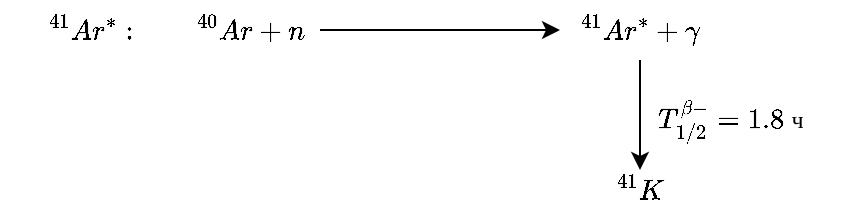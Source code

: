 <mxfile version="11.3.0" type="device" pages="1"><diagram id="9I56jpt8ABlt3ZQ76Awq" name="Page-1"><mxGraphModel dx="632" dy="324" grid="1" gridSize="10" guides="1" tooltips="1" connect="1" arrows="1" fold="1" page="1" pageScale="1" pageWidth="850" pageHeight="1100" math="1" shadow="0"><root><mxCell id="0"/><mxCell id="1" parent="0"/><mxCell id="Uhl_WTl2w9egGXuhNyj2-1" value="$$^{41}Ar^*:$$" style="text;html=1;resizable=0;autosize=1;align=center;verticalAlign=middle;points=[];fillColor=none;strokeColor=none;rounded=0;" vertex="1" parent="1"><mxGeometry x="70" y="70" width="90" height="20" as="geometry"/></mxCell><mxCell id="Uhl_WTl2w9egGXuhNyj2-4" value="" style="edgeStyle=orthogonalEdgeStyle;rounded=0;orthogonalLoop=1;jettySize=auto;html=1;" edge="1" parent="1" source="Uhl_WTl2w9egGXuhNyj2-2" target="Uhl_WTl2w9egGXuhNyj2-3"><mxGeometry relative="1" as="geometry"/></mxCell><mxCell id="Uhl_WTl2w9egGXuhNyj2-2" value="$$^{40}Ar &lt;br&gt;+ n$$" style="text;html=1;resizable=0;autosize=1;align=center;verticalAlign=middle;points=[];fillColor=none;strokeColor=none;rounded=0;" vertex="1" parent="1"><mxGeometry x="160" y="65" width="70" height="30" as="geometry"/></mxCell><mxCell id="Uhl_WTl2w9egGXuhNyj2-6" value="" style="edgeStyle=orthogonalEdgeStyle;rounded=0;orthogonalLoop=1;jettySize=auto;html=1;" edge="1" parent="1" source="Uhl_WTl2w9egGXuhNyj2-3" target="Uhl_WTl2w9egGXuhNyj2-5"><mxGeometry relative="1" as="geometry"/></mxCell><mxCell id="Uhl_WTl2w9egGXuhNyj2-3" value="$$^{41}Ar^* &lt;br&gt;+ \gamma$$" style="text;html=1;resizable=0;autosize=1;align=center;verticalAlign=middle;points=[];fillColor=none;strokeColor=none;rounded=0;" vertex="1" parent="1"><mxGeometry x="350" y="65" width="80" height="30" as="geometry"/></mxCell><mxCell id="Uhl_WTl2w9egGXuhNyj2-5" value="$$^{41}K$$" style="text;html=1;resizable=0;autosize=1;align=center;verticalAlign=middle;points=[];fillColor=none;strokeColor=none;rounded=0;" vertex="1" parent="1"><mxGeometry x="350" y="150" width="80" height="20" as="geometry"/></mxCell><mxCell id="Uhl_WTl2w9egGXuhNyj2-7" value="$$T_{1/2}^{\beta-}&lt;br&gt;=1.8 \text{ ч}$$" style="text;html=1;resizable=0;autosize=1;align=center;verticalAlign=middle;points=[];fillColor=none;strokeColor=none;rounded=0;" vertex="1" parent="1"><mxGeometry x="380" y="110" width="110" height="30" as="geometry"/></mxCell></root></mxGraphModel></diagram></mxfile>